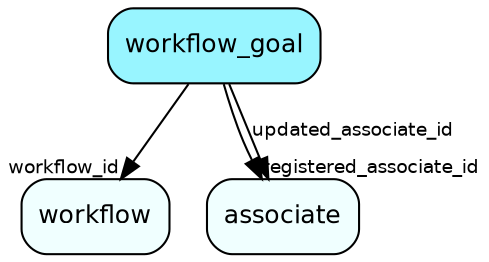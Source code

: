 digraph workflow_goal  {
node [shape = box style="rounded, filled" fontname = "Helvetica" fontsize = "12" ]
edge [fontname = "Helvetica" fontsize = "9"]

workflow_goal[fillcolor = "cadetblue1"]
workflow[fillcolor = "azure1"]
associate[fillcolor = "azure1"]
workflow_goal -> workflow [headlabel = "workflow_id"]
workflow_goal -> associate [headlabel = "registered_associate_id"]
workflow_goal -> associate [label = "updated_associate_id"]
}
